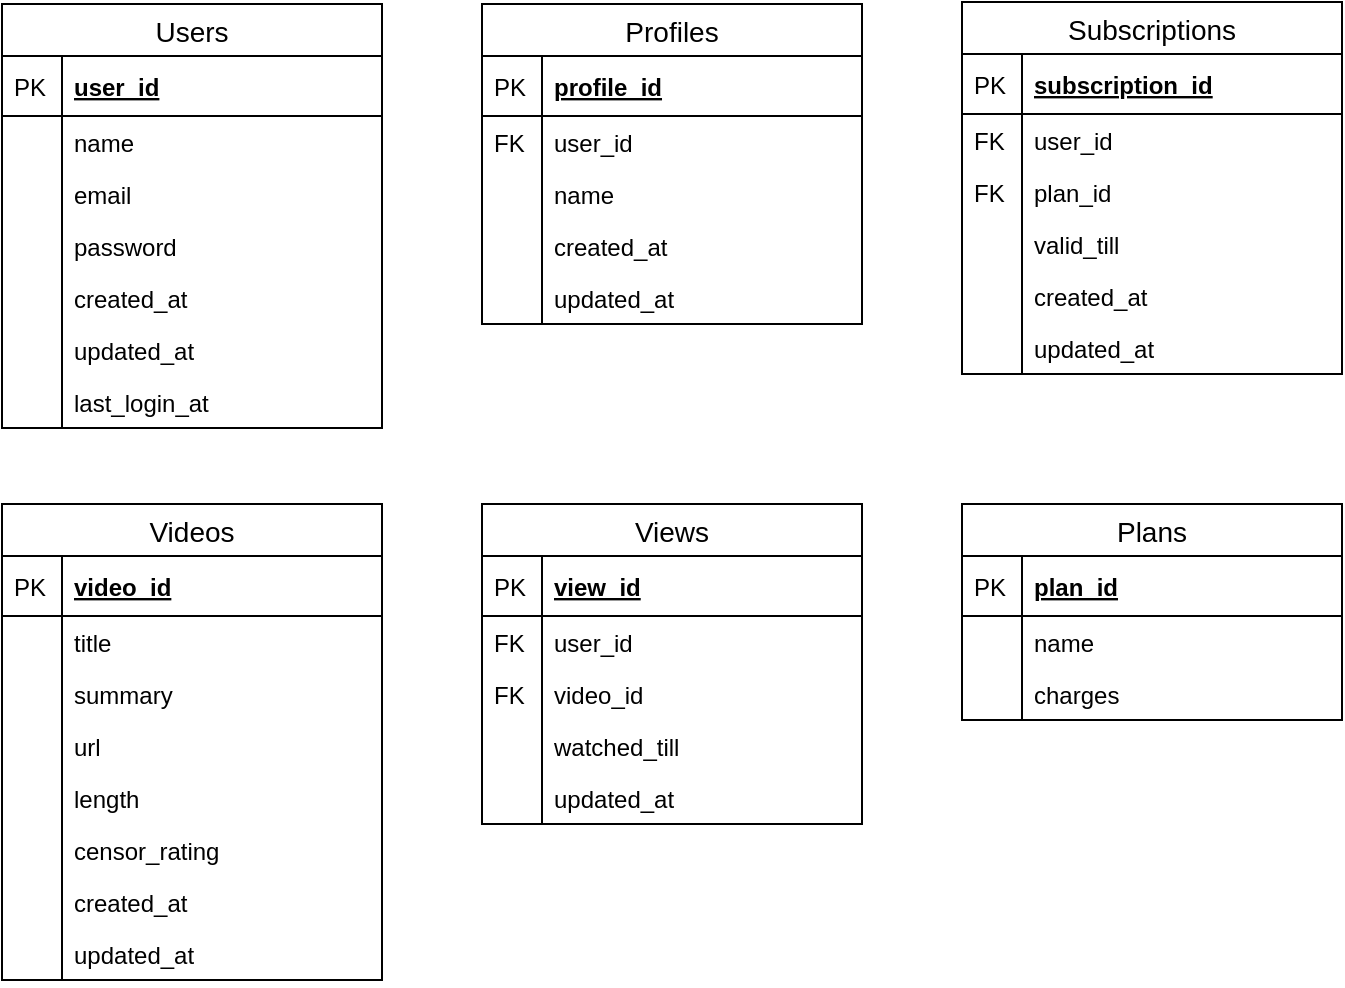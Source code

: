 <mxfile version="13.0.3" type="device"><diagram name="Page-1" id="2ca16b54-16f6-2749-3443-fa8db7711227"><mxGraphModel dx="1106" dy="770" grid="1" gridSize="10" guides="1" tooltips="1" connect="1" arrows="1" fold="1" page="1" pageScale="1" pageWidth="1100" pageHeight="850" background="#ffffff" math="0" shadow="0"><root><mxCell id="0"/><mxCell id="1" parent="0"/><mxCell id="wZ01EU4wjVxTFZmB7EkV-1" value="Users" style="swimlane;fontStyle=0;childLayout=stackLayout;horizontal=1;startSize=26;horizontalStack=0;resizeParent=1;resizeParentMax=0;resizeLast=0;collapsible=1;marginBottom=0;align=center;fontSize=14;" parent="1" vertex="1"><mxGeometry x="160" y="240" width="190" height="212" as="geometry"><mxRectangle x="160" y="240" width="70" height="26" as="alternateBounds"/></mxGeometry></mxCell><mxCell id="wZ01EU4wjVxTFZmB7EkV-2" value="user_id" style="shape=partialRectangle;top=0;left=0;right=0;bottom=1;align=left;verticalAlign=middle;fillColor=none;spacingLeft=34;spacingRight=4;overflow=hidden;rotatable=0;points=[[0,0.5],[1,0.5]];portConstraint=eastwest;dropTarget=0;fontStyle=5;fontSize=12;" parent="wZ01EU4wjVxTFZmB7EkV-1" vertex="1"><mxGeometry y="26" width="190" height="30" as="geometry"/></mxCell><mxCell id="wZ01EU4wjVxTFZmB7EkV-3" value="PK" style="shape=partialRectangle;top=0;left=0;bottom=0;fillColor=none;align=left;verticalAlign=middle;spacingLeft=4;spacingRight=4;overflow=hidden;rotatable=0;points=[];portConstraint=eastwest;part=1;fontSize=12;" parent="wZ01EU4wjVxTFZmB7EkV-2" vertex="1" connectable="0"><mxGeometry width="30" height="30" as="geometry"/></mxCell><mxCell id="wZ01EU4wjVxTFZmB7EkV-4" value="name" style="shape=partialRectangle;top=0;left=0;right=0;bottom=0;align=left;verticalAlign=top;fillColor=none;spacingLeft=34;spacingRight=4;overflow=hidden;rotatable=0;points=[[0,0.5],[1,0.5]];portConstraint=eastwest;dropTarget=0;fontSize=12;" parent="wZ01EU4wjVxTFZmB7EkV-1" vertex="1"><mxGeometry y="56" width="190" height="26" as="geometry"/></mxCell><mxCell id="wZ01EU4wjVxTFZmB7EkV-5" value="" style="shape=partialRectangle;top=0;left=0;bottom=0;fillColor=none;align=left;verticalAlign=top;spacingLeft=4;spacingRight=4;overflow=hidden;rotatable=0;points=[];portConstraint=eastwest;part=1;fontSize=12;" parent="wZ01EU4wjVxTFZmB7EkV-4" vertex="1" connectable="0"><mxGeometry width="30" height="26" as="geometry"/></mxCell><mxCell id="wZ01EU4wjVxTFZmB7EkV-6" value="email" style="shape=partialRectangle;top=0;left=0;right=0;bottom=0;align=left;verticalAlign=top;fillColor=none;spacingLeft=34;spacingRight=4;overflow=hidden;rotatable=0;points=[[0,0.5],[1,0.5]];portConstraint=eastwest;dropTarget=0;fontSize=12;" parent="wZ01EU4wjVxTFZmB7EkV-1" vertex="1"><mxGeometry y="82" width="190" height="26" as="geometry"/></mxCell><mxCell id="wZ01EU4wjVxTFZmB7EkV-7" value="" style="shape=partialRectangle;top=0;left=0;bottom=0;fillColor=none;align=left;verticalAlign=top;spacingLeft=4;spacingRight=4;overflow=hidden;rotatable=0;points=[];portConstraint=eastwest;part=1;fontSize=12;" parent="wZ01EU4wjVxTFZmB7EkV-6" vertex="1" connectable="0"><mxGeometry width="30" height="26" as="geometry"/></mxCell><mxCell id="wZ01EU4wjVxTFZmB7EkV-8" value="password" style="shape=partialRectangle;top=0;left=0;right=0;bottom=0;align=left;verticalAlign=top;fillColor=none;spacingLeft=34;spacingRight=4;overflow=hidden;rotatable=0;points=[[0,0.5],[1,0.5]];portConstraint=eastwest;dropTarget=0;fontSize=12;" parent="wZ01EU4wjVxTFZmB7EkV-1" vertex="1"><mxGeometry y="108" width="190" height="26" as="geometry"/></mxCell><mxCell id="wZ01EU4wjVxTFZmB7EkV-9" value="" style="shape=partialRectangle;top=0;left=0;bottom=0;fillColor=none;align=left;verticalAlign=top;spacingLeft=4;spacingRight=4;overflow=hidden;rotatable=0;points=[];portConstraint=eastwest;part=1;fontSize=12;" parent="wZ01EU4wjVxTFZmB7EkV-8" vertex="1" connectable="0"><mxGeometry width="30" height="26" as="geometry"/></mxCell><mxCell id="wZ01EU4wjVxTFZmB7EkV-13" value="created_at" style="shape=partialRectangle;top=0;left=0;right=0;bottom=0;align=left;verticalAlign=top;fillColor=none;spacingLeft=34;spacingRight=4;overflow=hidden;rotatable=0;points=[[0,0.5],[1,0.5]];portConstraint=eastwest;dropTarget=0;fontSize=12;" parent="wZ01EU4wjVxTFZmB7EkV-1" vertex="1"><mxGeometry y="134" width="190" height="26" as="geometry"/></mxCell><mxCell id="wZ01EU4wjVxTFZmB7EkV-14" value="" style="shape=partialRectangle;top=0;left=0;bottom=0;fillColor=none;align=left;verticalAlign=top;spacingLeft=4;spacingRight=4;overflow=hidden;rotatable=0;points=[];portConstraint=eastwest;part=1;fontSize=12;" parent="wZ01EU4wjVxTFZmB7EkV-13" vertex="1" connectable="0"><mxGeometry width="30" height="26" as="geometry"/></mxCell><mxCell id="wZ01EU4wjVxTFZmB7EkV-19" value="updated_at" style="shape=partialRectangle;top=0;left=0;right=0;bottom=0;align=left;verticalAlign=top;fillColor=none;spacingLeft=34;spacingRight=4;overflow=hidden;rotatable=0;points=[[0,0.5],[1,0.5]];portConstraint=eastwest;dropTarget=0;fontSize=12;" parent="wZ01EU4wjVxTFZmB7EkV-1" vertex="1"><mxGeometry y="160" width="190" height="26" as="geometry"/></mxCell><mxCell id="wZ01EU4wjVxTFZmB7EkV-20" value="" style="shape=partialRectangle;top=0;left=0;bottom=0;fillColor=none;align=left;verticalAlign=top;spacingLeft=4;spacingRight=4;overflow=hidden;rotatable=0;points=[];portConstraint=eastwest;part=1;fontSize=12;" parent="wZ01EU4wjVxTFZmB7EkV-19" vertex="1" connectable="0"><mxGeometry width="30" height="26" as="geometry"/></mxCell><mxCell id="wZ01EU4wjVxTFZmB7EkV-17" value="last_login_at" style="shape=partialRectangle;top=0;left=0;right=0;bottom=0;align=left;verticalAlign=top;fillColor=none;spacingLeft=34;spacingRight=4;overflow=hidden;rotatable=0;points=[[0,0.5],[1,0.5]];portConstraint=eastwest;dropTarget=0;fontSize=12;" parent="wZ01EU4wjVxTFZmB7EkV-1" vertex="1"><mxGeometry y="186" width="190" height="26" as="geometry"/></mxCell><mxCell id="wZ01EU4wjVxTFZmB7EkV-18" value="" style="shape=partialRectangle;top=0;left=0;bottom=0;fillColor=none;align=left;verticalAlign=top;spacingLeft=4;spacingRight=4;overflow=hidden;rotatable=0;points=[];portConstraint=eastwest;part=1;fontSize=12;" parent="wZ01EU4wjVxTFZmB7EkV-17" vertex="1" connectable="0"><mxGeometry width="30" height="26" as="geometry"/></mxCell><mxCell id="wZ01EU4wjVxTFZmB7EkV-21" value="Profiles" style="swimlane;fontStyle=0;childLayout=stackLayout;horizontal=1;startSize=26;horizontalStack=0;resizeParent=1;resizeParentMax=0;resizeLast=0;collapsible=1;marginBottom=0;align=center;fontSize=14;" parent="1" vertex="1"><mxGeometry x="400" y="240" width="190" height="160" as="geometry"/></mxCell><mxCell id="wZ01EU4wjVxTFZmB7EkV-22" value="profile_id" style="shape=partialRectangle;top=0;left=0;right=0;bottom=1;align=left;verticalAlign=middle;fillColor=none;spacingLeft=34;spacingRight=4;overflow=hidden;rotatable=0;points=[[0,0.5],[1,0.5]];portConstraint=eastwest;dropTarget=0;fontStyle=5;fontSize=12;" parent="wZ01EU4wjVxTFZmB7EkV-21" vertex="1"><mxGeometry y="26" width="190" height="30" as="geometry"/></mxCell><mxCell id="wZ01EU4wjVxTFZmB7EkV-23" value="PK" style="shape=partialRectangle;top=0;left=0;bottom=0;fillColor=none;align=left;verticalAlign=middle;spacingLeft=4;spacingRight=4;overflow=hidden;rotatable=0;points=[];portConstraint=eastwest;part=1;fontSize=12;" parent="wZ01EU4wjVxTFZmB7EkV-22" vertex="1" connectable="0"><mxGeometry width="30" height="30" as="geometry"/></mxCell><mxCell id="wZ01EU4wjVxTFZmB7EkV-24" value="user_id" style="shape=partialRectangle;top=0;left=0;right=0;bottom=0;align=left;verticalAlign=top;fillColor=none;spacingLeft=34;spacingRight=4;overflow=hidden;rotatable=0;points=[[0,0.5],[1,0.5]];portConstraint=eastwest;dropTarget=0;fontSize=12;" parent="wZ01EU4wjVxTFZmB7EkV-21" vertex="1"><mxGeometry y="56" width="190" height="26" as="geometry"/></mxCell><mxCell id="wZ01EU4wjVxTFZmB7EkV-25" value="FK" style="shape=partialRectangle;top=0;left=0;bottom=0;fillColor=none;align=left;verticalAlign=top;spacingLeft=4;spacingRight=4;overflow=hidden;rotatable=0;points=[];portConstraint=eastwest;part=1;fontSize=12;" parent="wZ01EU4wjVxTFZmB7EkV-24" vertex="1" connectable="0"><mxGeometry width="30" height="26" as="geometry"/></mxCell><mxCell id="wZ01EU4wjVxTFZmB7EkV-26" value="name" style="shape=partialRectangle;top=0;left=0;right=0;bottom=0;align=left;verticalAlign=top;fillColor=none;spacingLeft=34;spacingRight=4;overflow=hidden;rotatable=0;points=[[0,0.5],[1,0.5]];portConstraint=eastwest;dropTarget=0;fontSize=12;" parent="wZ01EU4wjVxTFZmB7EkV-21" vertex="1"><mxGeometry y="82" width="190" height="26" as="geometry"/></mxCell><mxCell id="wZ01EU4wjVxTFZmB7EkV-27" value="" style="shape=partialRectangle;top=0;left=0;bottom=0;fillColor=none;align=left;verticalAlign=top;spacingLeft=4;spacingRight=4;overflow=hidden;rotatable=0;points=[];portConstraint=eastwest;part=1;fontSize=12;" parent="wZ01EU4wjVxTFZmB7EkV-26" vertex="1" connectable="0"><mxGeometry width="30" height="26" as="geometry"/></mxCell><mxCell id="wZ01EU4wjVxTFZmB7EkV-28" value="created_at" style="shape=partialRectangle;top=0;left=0;right=0;bottom=0;align=left;verticalAlign=top;fillColor=none;spacingLeft=34;spacingRight=4;overflow=hidden;rotatable=0;points=[[0,0.5],[1,0.5]];portConstraint=eastwest;dropTarget=0;fontSize=12;" parent="wZ01EU4wjVxTFZmB7EkV-21" vertex="1"><mxGeometry y="108" width="190" height="26" as="geometry"/></mxCell><mxCell id="wZ01EU4wjVxTFZmB7EkV-29" value="" style="shape=partialRectangle;top=0;left=0;bottom=0;fillColor=none;align=left;verticalAlign=top;spacingLeft=4;spacingRight=4;overflow=hidden;rotatable=0;points=[];portConstraint=eastwest;part=1;fontSize=12;" parent="wZ01EU4wjVxTFZmB7EkV-28" vertex="1" connectable="0"><mxGeometry width="30" height="26" as="geometry"/></mxCell><mxCell id="wZ01EU4wjVxTFZmB7EkV-34" value="updated_at" style="shape=partialRectangle;top=0;left=0;right=0;bottom=0;align=left;verticalAlign=top;fillColor=none;spacingLeft=34;spacingRight=4;overflow=hidden;rotatable=0;points=[[0,0.5],[1,0.5]];portConstraint=eastwest;dropTarget=0;fontSize=12;" parent="wZ01EU4wjVxTFZmB7EkV-21" vertex="1"><mxGeometry y="134" width="190" height="26" as="geometry"/></mxCell><mxCell id="wZ01EU4wjVxTFZmB7EkV-35" value="" style="shape=partialRectangle;top=0;left=0;bottom=0;fillColor=none;align=left;verticalAlign=top;spacingLeft=4;spacingRight=4;overflow=hidden;rotatable=0;points=[];portConstraint=eastwest;part=1;fontSize=12;" parent="wZ01EU4wjVxTFZmB7EkV-34" vertex="1" connectable="0"><mxGeometry width="30" height="26" as="geometry"/></mxCell><mxCell id="wZ01EU4wjVxTFZmB7EkV-37" value="Plans" style="swimlane;fontStyle=0;childLayout=stackLayout;horizontal=1;startSize=26;horizontalStack=0;resizeParent=1;resizeParentMax=0;resizeLast=0;collapsible=1;marginBottom=0;align=center;fontSize=14;" parent="1" vertex="1"><mxGeometry x="640" y="490" width="190" height="108" as="geometry"/></mxCell><mxCell id="wZ01EU4wjVxTFZmB7EkV-38" value="plan_id" style="shape=partialRectangle;top=0;left=0;right=0;bottom=1;align=left;verticalAlign=middle;fillColor=none;spacingLeft=34;spacingRight=4;overflow=hidden;rotatable=0;points=[[0,0.5],[1,0.5]];portConstraint=eastwest;dropTarget=0;fontStyle=5;fontSize=12;" parent="wZ01EU4wjVxTFZmB7EkV-37" vertex="1"><mxGeometry y="26" width="190" height="30" as="geometry"/></mxCell><mxCell id="wZ01EU4wjVxTFZmB7EkV-39" value="PK" style="shape=partialRectangle;top=0;left=0;bottom=0;fillColor=none;align=left;verticalAlign=middle;spacingLeft=4;spacingRight=4;overflow=hidden;rotatable=0;points=[];portConstraint=eastwest;part=1;fontSize=12;" parent="wZ01EU4wjVxTFZmB7EkV-38" vertex="1" connectable="0"><mxGeometry width="30" height="30" as="geometry"/></mxCell><mxCell id="wZ01EU4wjVxTFZmB7EkV-40" value="name" style="shape=partialRectangle;top=0;left=0;right=0;bottom=0;align=left;verticalAlign=top;fillColor=none;spacingLeft=34;spacingRight=4;overflow=hidden;rotatable=0;points=[[0,0.5],[1,0.5]];portConstraint=eastwest;dropTarget=0;fontSize=12;" parent="wZ01EU4wjVxTFZmB7EkV-37" vertex="1"><mxGeometry y="56" width="190" height="26" as="geometry"/></mxCell><mxCell id="wZ01EU4wjVxTFZmB7EkV-41" value="" style="shape=partialRectangle;top=0;left=0;bottom=0;fillColor=none;align=left;verticalAlign=top;spacingLeft=4;spacingRight=4;overflow=hidden;rotatable=0;points=[];portConstraint=eastwest;part=1;fontSize=12;" parent="wZ01EU4wjVxTFZmB7EkV-40" vertex="1" connectable="0"><mxGeometry width="30" height="26" as="geometry"/></mxCell><mxCell id="wZ01EU4wjVxTFZmB7EkV-42" value="charges" style="shape=partialRectangle;top=0;left=0;right=0;bottom=0;align=left;verticalAlign=top;fillColor=none;spacingLeft=34;spacingRight=4;overflow=hidden;rotatable=0;points=[[0,0.5],[1,0.5]];portConstraint=eastwest;dropTarget=0;fontSize=12;" parent="wZ01EU4wjVxTFZmB7EkV-37" vertex="1"><mxGeometry y="82" width="190" height="26" as="geometry"/></mxCell><mxCell id="wZ01EU4wjVxTFZmB7EkV-43" value="" style="shape=partialRectangle;top=0;left=0;bottom=0;fillColor=none;align=left;verticalAlign=top;spacingLeft=4;spacingRight=4;overflow=hidden;rotatable=0;points=[];portConstraint=eastwest;part=1;fontSize=12;" parent="wZ01EU4wjVxTFZmB7EkV-42" vertex="1" connectable="0"><mxGeometry width="30" height="26" as="geometry"/></mxCell><mxCell id="wZ01EU4wjVxTFZmB7EkV-48" value="Subscriptions" style="swimlane;fontStyle=0;childLayout=stackLayout;horizontal=1;startSize=26;horizontalStack=0;resizeParent=1;resizeParentMax=0;resizeLast=0;collapsible=1;marginBottom=0;align=center;fontSize=14;" parent="1" vertex="1"><mxGeometry x="640" y="239" width="190" height="186" as="geometry"/></mxCell><mxCell id="wZ01EU4wjVxTFZmB7EkV-49" value="subscription_id" style="shape=partialRectangle;top=0;left=0;right=0;bottom=1;align=left;verticalAlign=middle;fillColor=none;spacingLeft=34;spacingRight=4;overflow=hidden;rotatable=0;points=[[0,0.5],[1,0.5]];portConstraint=eastwest;dropTarget=0;fontStyle=5;fontSize=12;" parent="wZ01EU4wjVxTFZmB7EkV-48" vertex="1"><mxGeometry y="26" width="190" height="30" as="geometry"/></mxCell><mxCell id="wZ01EU4wjVxTFZmB7EkV-50" value="PK" style="shape=partialRectangle;top=0;left=0;bottom=0;fillColor=none;align=left;verticalAlign=middle;spacingLeft=4;spacingRight=4;overflow=hidden;rotatable=0;points=[];portConstraint=eastwest;part=1;fontSize=12;" parent="wZ01EU4wjVxTFZmB7EkV-49" vertex="1" connectable="0"><mxGeometry width="30" height="30" as="geometry"/></mxCell><mxCell id="wZ01EU4wjVxTFZmB7EkV-51" value="user_id" style="shape=partialRectangle;top=0;left=0;right=0;bottom=0;align=left;verticalAlign=top;fillColor=none;spacingLeft=34;spacingRight=4;overflow=hidden;rotatable=0;points=[[0,0.5],[1,0.5]];portConstraint=eastwest;dropTarget=0;fontSize=12;" parent="wZ01EU4wjVxTFZmB7EkV-48" vertex="1"><mxGeometry y="56" width="190" height="26" as="geometry"/></mxCell><mxCell id="wZ01EU4wjVxTFZmB7EkV-52" value="FK" style="shape=partialRectangle;top=0;left=0;bottom=0;fillColor=none;align=left;verticalAlign=top;spacingLeft=4;spacingRight=4;overflow=hidden;rotatable=0;points=[];portConstraint=eastwest;part=1;fontSize=12;" parent="wZ01EU4wjVxTFZmB7EkV-51" vertex="1" connectable="0"><mxGeometry width="30" height="26" as="geometry"/></mxCell><mxCell id="wZ01EU4wjVxTFZmB7EkV-53" value="plan_id" style="shape=partialRectangle;top=0;left=0;right=0;bottom=0;align=left;verticalAlign=top;fillColor=none;spacingLeft=34;spacingRight=4;overflow=hidden;rotatable=0;points=[[0,0.5],[1,0.5]];portConstraint=eastwest;dropTarget=0;fontSize=12;" parent="wZ01EU4wjVxTFZmB7EkV-48" vertex="1"><mxGeometry y="82" width="190" height="26" as="geometry"/></mxCell><mxCell id="wZ01EU4wjVxTFZmB7EkV-54" value="FK" style="shape=partialRectangle;top=0;left=0;bottom=0;fillColor=none;align=left;verticalAlign=top;spacingLeft=4;spacingRight=4;overflow=hidden;rotatable=0;points=[];portConstraint=eastwest;part=1;fontSize=12;" parent="wZ01EU4wjVxTFZmB7EkV-53" vertex="1" connectable="0"><mxGeometry width="30" height="26" as="geometry"/></mxCell><mxCell id="wZ01EU4wjVxTFZmB7EkV-55" value="valid_till" style="shape=partialRectangle;top=0;left=0;right=0;bottom=0;align=left;verticalAlign=top;fillColor=none;spacingLeft=34;spacingRight=4;overflow=hidden;rotatable=0;points=[[0,0.5],[1,0.5]];portConstraint=eastwest;dropTarget=0;fontSize=12;" parent="wZ01EU4wjVxTFZmB7EkV-48" vertex="1"><mxGeometry y="108" width="190" height="26" as="geometry"/></mxCell><mxCell id="wZ01EU4wjVxTFZmB7EkV-56" value="" style="shape=partialRectangle;top=0;left=0;bottom=0;fillColor=none;align=left;verticalAlign=top;spacingLeft=4;spacingRight=4;overflow=hidden;rotatable=0;points=[];portConstraint=eastwest;part=1;fontSize=12;" parent="wZ01EU4wjVxTFZmB7EkV-55" vertex="1" connectable="0"><mxGeometry width="30" height="26" as="geometry"/></mxCell><mxCell id="wZ01EU4wjVxTFZmB7EkV-57" value="created_at" style="shape=partialRectangle;top=0;left=0;right=0;bottom=0;align=left;verticalAlign=top;fillColor=none;spacingLeft=34;spacingRight=4;overflow=hidden;rotatable=0;points=[[0,0.5],[1,0.5]];portConstraint=eastwest;dropTarget=0;fontSize=12;" parent="wZ01EU4wjVxTFZmB7EkV-48" vertex="1"><mxGeometry y="134" width="190" height="26" as="geometry"/></mxCell><mxCell id="wZ01EU4wjVxTFZmB7EkV-58" value="" style="shape=partialRectangle;top=0;left=0;bottom=0;fillColor=none;align=left;verticalAlign=top;spacingLeft=4;spacingRight=4;overflow=hidden;rotatable=0;points=[];portConstraint=eastwest;part=1;fontSize=12;" parent="wZ01EU4wjVxTFZmB7EkV-57" vertex="1" connectable="0"><mxGeometry width="30" height="26" as="geometry"/></mxCell><mxCell id="wZ01EU4wjVxTFZmB7EkV-59" value="updated_at" style="shape=partialRectangle;top=0;left=0;right=0;bottom=0;align=left;verticalAlign=top;fillColor=none;spacingLeft=34;spacingRight=4;overflow=hidden;rotatable=0;points=[[0,0.5],[1,0.5]];portConstraint=eastwest;dropTarget=0;fontSize=12;" parent="wZ01EU4wjVxTFZmB7EkV-48" vertex="1"><mxGeometry y="160" width="190" height="26" as="geometry"/></mxCell><mxCell id="wZ01EU4wjVxTFZmB7EkV-60" value="" style="shape=partialRectangle;top=0;left=0;bottom=0;fillColor=none;align=left;verticalAlign=top;spacingLeft=4;spacingRight=4;overflow=hidden;rotatable=0;points=[];portConstraint=eastwest;part=1;fontSize=12;" parent="wZ01EU4wjVxTFZmB7EkV-59" vertex="1" connectable="0"><mxGeometry width="30" height="26" as="geometry"/></mxCell><mxCell id="wZ01EU4wjVxTFZmB7EkV-61" value="Videos" style="swimlane;fontStyle=0;childLayout=stackLayout;horizontal=1;startSize=26;horizontalStack=0;resizeParent=1;resizeParentMax=0;resizeLast=0;collapsible=1;marginBottom=0;align=center;fontSize=14;" parent="1" vertex="1"><mxGeometry x="160" y="490" width="190" height="238" as="geometry"><mxRectangle x="160" y="240" width="70" height="26" as="alternateBounds"/></mxGeometry></mxCell><mxCell id="wZ01EU4wjVxTFZmB7EkV-62" value="video_id" style="shape=partialRectangle;top=0;left=0;right=0;bottom=1;align=left;verticalAlign=middle;fillColor=none;spacingLeft=34;spacingRight=4;overflow=hidden;rotatable=0;points=[[0,0.5],[1,0.5]];portConstraint=eastwest;dropTarget=0;fontStyle=5;fontSize=12;" parent="wZ01EU4wjVxTFZmB7EkV-61" vertex="1"><mxGeometry y="26" width="190" height="30" as="geometry"/></mxCell><mxCell id="wZ01EU4wjVxTFZmB7EkV-63" value="PK" style="shape=partialRectangle;top=0;left=0;bottom=0;fillColor=none;align=left;verticalAlign=middle;spacingLeft=4;spacingRight=4;overflow=hidden;rotatable=0;points=[];portConstraint=eastwest;part=1;fontSize=12;" parent="wZ01EU4wjVxTFZmB7EkV-62" vertex="1" connectable="0"><mxGeometry width="30" height="30" as="geometry"/></mxCell><mxCell id="wZ01EU4wjVxTFZmB7EkV-64" value="title" style="shape=partialRectangle;top=0;left=0;right=0;bottom=0;align=left;verticalAlign=top;fillColor=none;spacingLeft=34;spacingRight=4;overflow=hidden;rotatable=0;points=[[0,0.5],[1,0.5]];portConstraint=eastwest;dropTarget=0;fontSize=12;" parent="wZ01EU4wjVxTFZmB7EkV-61" vertex="1"><mxGeometry y="56" width="190" height="26" as="geometry"/></mxCell><mxCell id="wZ01EU4wjVxTFZmB7EkV-65" value="" style="shape=partialRectangle;top=0;left=0;bottom=0;fillColor=none;align=left;verticalAlign=top;spacingLeft=4;spacingRight=4;overflow=hidden;rotatable=0;points=[];portConstraint=eastwest;part=1;fontSize=12;" parent="wZ01EU4wjVxTFZmB7EkV-64" vertex="1" connectable="0"><mxGeometry width="30" height="26" as="geometry"/></mxCell><mxCell id="wZ01EU4wjVxTFZmB7EkV-66" value="summary" style="shape=partialRectangle;top=0;left=0;right=0;bottom=0;align=left;verticalAlign=top;fillColor=none;spacingLeft=34;spacingRight=4;overflow=hidden;rotatable=0;points=[[0,0.5],[1,0.5]];portConstraint=eastwest;dropTarget=0;fontSize=12;" parent="wZ01EU4wjVxTFZmB7EkV-61" vertex="1"><mxGeometry y="82" width="190" height="26" as="geometry"/></mxCell><mxCell id="wZ01EU4wjVxTFZmB7EkV-67" value="" style="shape=partialRectangle;top=0;left=0;bottom=0;fillColor=none;align=left;verticalAlign=top;spacingLeft=4;spacingRight=4;overflow=hidden;rotatable=0;points=[];portConstraint=eastwest;part=1;fontSize=12;" parent="wZ01EU4wjVxTFZmB7EkV-66" vertex="1" connectable="0"><mxGeometry width="30" height="26" as="geometry"/></mxCell><mxCell id="wZ01EU4wjVxTFZmB7EkV-68" value="url" style="shape=partialRectangle;top=0;left=0;right=0;bottom=0;align=left;verticalAlign=top;fillColor=none;spacingLeft=34;spacingRight=4;overflow=hidden;rotatable=0;points=[[0,0.5],[1,0.5]];portConstraint=eastwest;dropTarget=0;fontSize=12;" parent="wZ01EU4wjVxTFZmB7EkV-61" vertex="1"><mxGeometry y="108" width="190" height="26" as="geometry"/></mxCell><mxCell id="wZ01EU4wjVxTFZmB7EkV-69" value="" style="shape=partialRectangle;top=0;left=0;bottom=0;fillColor=none;align=left;verticalAlign=top;spacingLeft=4;spacingRight=4;overflow=hidden;rotatable=0;points=[];portConstraint=eastwest;part=1;fontSize=12;" parent="wZ01EU4wjVxTFZmB7EkV-68" vertex="1" connectable="0"><mxGeometry width="30" height="26" as="geometry"/></mxCell><mxCell id="wZ01EU4wjVxTFZmB7EkV-70" value="length" style="shape=partialRectangle;top=0;left=0;right=0;bottom=0;align=left;verticalAlign=top;fillColor=none;spacingLeft=34;spacingRight=4;overflow=hidden;rotatable=0;points=[[0,0.5],[1,0.5]];portConstraint=eastwest;dropTarget=0;fontSize=12;" parent="wZ01EU4wjVxTFZmB7EkV-61" vertex="1"><mxGeometry y="134" width="190" height="26" as="geometry"/></mxCell><mxCell id="wZ01EU4wjVxTFZmB7EkV-71" value="" style="shape=partialRectangle;top=0;left=0;bottom=0;fillColor=none;align=left;verticalAlign=top;spacingLeft=4;spacingRight=4;overflow=hidden;rotatable=0;points=[];portConstraint=eastwest;part=1;fontSize=12;" parent="wZ01EU4wjVxTFZmB7EkV-70" vertex="1" connectable="0"><mxGeometry width="30" height="26" as="geometry"/></mxCell><mxCell id="wZ01EU4wjVxTFZmB7EkV-72" value="censor_rating" style="shape=partialRectangle;top=0;left=0;right=0;bottom=0;align=left;verticalAlign=top;fillColor=none;spacingLeft=34;spacingRight=4;overflow=hidden;rotatable=0;points=[[0,0.5],[1,0.5]];portConstraint=eastwest;dropTarget=0;fontSize=12;" parent="wZ01EU4wjVxTFZmB7EkV-61" vertex="1"><mxGeometry y="160" width="190" height="26" as="geometry"/></mxCell><mxCell id="wZ01EU4wjVxTFZmB7EkV-73" value="" style="shape=partialRectangle;top=0;left=0;bottom=0;fillColor=none;align=left;verticalAlign=top;spacingLeft=4;spacingRight=4;overflow=hidden;rotatable=0;points=[];portConstraint=eastwest;part=1;fontSize=12;" parent="wZ01EU4wjVxTFZmB7EkV-72" vertex="1" connectable="0"><mxGeometry width="30" height="26" as="geometry"/></mxCell><mxCell id="wZ01EU4wjVxTFZmB7EkV-74" value="created_at" style="shape=partialRectangle;top=0;left=0;right=0;bottom=0;align=left;verticalAlign=top;fillColor=none;spacingLeft=34;spacingRight=4;overflow=hidden;rotatable=0;points=[[0,0.5],[1,0.5]];portConstraint=eastwest;dropTarget=0;fontSize=12;" parent="wZ01EU4wjVxTFZmB7EkV-61" vertex="1"><mxGeometry y="186" width="190" height="26" as="geometry"/></mxCell><mxCell id="wZ01EU4wjVxTFZmB7EkV-75" value="" style="shape=partialRectangle;top=0;left=0;bottom=0;fillColor=none;align=left;verticalAlign=top;spacingLeft=4;spacingRight=4;overflow=hidden;rotatable=0;points=[];portConstraint=eastwest;part=1;fontSize=12;" parent="wZ01EU4wjVxTFZmB7EkV-74" vertex="1" connectable="0"><mxGeometry width="30" height="26" as="geometry"/></mxCell><mxCell id="wZ01EU4wjVxTFZmB7EkV-87" value="updated_at" style="shape=partialRectangle;top=0;left=0;right=0;bottom=0;align=left;verticalAlign=top;fillColor=none;spacingLeft=34;spacingRight=4;overflow=hidden;rotatable=0;points=[[0,0.5],[1,0.5]];portConstraint=eastwest;dropTarget=0;fontSize=12;" parent="wZ01EU4wjVxTFZmB7EkV-61" vertex="1"><mxGeometry y="212" width="190" height="26" as="geometry"/></mxCell><mxCell id="wZ01EU4wjVxTFZmB7EkV-88" value="" style="shape=partialRectangle;top=0;left=0;bottom=0;fillColor=none;align=left;verticalAlign=top;spacingLeft=4;spacingRight=4;overflow=hidden;rotatable=0;points=[];portConstraint=eastwest;part=1;fontSize=12;" parent="wZ01EU4wjVxTFZmB7EkV-87" vertex="1" connectable="0"><mxGeometry width="30" height="26" as="geometry"/></mxCell><mxCell id="wZ01EU4wjVxTFZmB7EkV-76" value="Views" style="swimlane;fontStyle=0;childLayout=stackLayout;horizontal=1;startSize=26;horizontalStack=0;resizeParent=1;resizeParentMax=0;resizeLast=0;collapsible=1;marginBottom=0;align=center;fontSize=14;" parent="1" vertex="1"><mxGeometry x="400" y="490" width="190" height="160" as="geometry"/></mxCell><mxCell id="wZ01EU4wjVxTFZmB7EkV-77" value="view_id" style="shape=partialRectangle;top=0;left=0;right=0;bottom=1;align=left;verticalAlign=middle;fillColor=none;spacingLeft=34;spacingRight=4;overflow=hidden;rotatable=0;points=[[0,0.5],[1,0.5]];portConstraint=eastwest;dropTarget=0;fontStyle=5;fontSize=12;" parent="wZ01EU4wjVxTFZmB7EkV-76" vertex="1"><mxGeometry y="26" width="190" height="30" as="geometry"/></mxCell><mxCell id="wZ01EU4wjVxTFZmB7EkV-78" value="PK" style="shape=partialRectangle;top=0;left=0;bottom=0;fillColor=none;align=left;verticalAlign=middle;spacingLeft=4;spacingRight=4;overflow=hidden;rotatable=0;points=[];portConstraint=eastwest;part=1;fontSize=12;" parent="wZ01EU4wjVxTFZmB7EkV-77" vertex="1" connectable="0"><mxGeometry width="30" height="30" as="geometry"/></mxCell><mxCell id="wZ01EU4wjVxTFZmB7EkV-79" value="user_id" style="shape=partialRectangle;top=0;left=0;right=0;bottom=0;align=left;verticalAlign=top;fillColor=none;spacingLeft=34;spacingRight=4;overflow=hidden;rotatable=0;points=[[0,0.5],[1,0.5]];portConstraint=eastwest;dropTarget=0;fontSize=12;" parent="wZ01EU4wjVxTFZmB7EkV-76" vertex="1"><mxGeometry y="56" width="190" height="26" as="geometry"/></mxCell><mxCell id="wZ01EU4wjVxTFZmB7EkV-80" value="FK" style="shape=partialRectangle;top=0;left=0;bottom=0;fillColor=none;align=left;verticalAlign=top;spacingLeft=4;spacingRight=4;overflow=hidden;rotatable=0;points=[];portConstraint=eastwest;part=1;fontSize=12;" parent="wZ01EU4wjVxTFZmB7EkV-79" vertex="1" connectable="0"><mxGeometry width="30" height="26" as="geometry"/></mxCell><mxCell id="wZ01EU4wjVxTFZmB7EkV-81" value="video_id" style="shape=partialRectangle;top=0;left=0;right=0;bottom=0;align=left;verticalAlign=top;fillColor=none;spacingLeft=34;spacingRight=4;overflow=hidden;rotatable=0;points=[[0,0.5],[1,0.5]];portConstraint=eastwest;dropTarget=0;fontSize=12;" parent="wZ01EU4wjVxTFZmB7EkV-76" vertex="1"><mxGeometry y="82" width="190" height="26" as="geometry"/></mxCell><mxCell id="wZ01EU4wjVxTFZmB7EkV-82" value="FK" style="shape=partialRectangle;top=0;left=0;bottom=0;fillColor=none;align=left;verticalAlign=top;spacingLeft=4;spacingRight=4;overflow=hidden;rotatable=0;points=[];portConstraint=eastwest;part=1;fontSize=12;" parent="wZ01EU4wjVxTFZmB7EkV-81" vertex="1" connectable="0"><mxGeometry width="30" height="26" as="geometry"/></mxCell><mxCell id="wZ01EU4wjVxTFZmB7EkV-83" value="watched_till" style="shape=partialRectangle;top=0;left=0;right=0;bottom=0;align=left;verticalAlign=top;fillColor=none;spacingLeft=34;spacingRight=4;overflow=hidden;rotatable=0;points=[[0,0.5],[1,0.5]];portConstraint=eastwest;dropTarget=0;fontSize=12;" parent="wZ01EU4wjVxTFZmB7EkV-76" vertex="1"><mxGeometry y="108" width="190" height="26" as="geometry"/></mxCell><mxCell id="wZ01EU4wjVxTFZmB7EkV-84" value="" style="shape=partialRectangle;top=0;left=0;bottom=0;fillColor=none;align=left;verticalAlign=top;spacingLeft=4;spacingRight=4;overflow=hidden;rotatable=0;points=[];portConstraint=eastwest;part=1;fontSize=12;" parent="wZ01EU4wjVxTFZmB7EkV-83" vertex="1" connectable="0"><mxGeometry width="30" height="26" as="geometry"/></mxCell><mxCell id="wZ01EU4wjVxTFZmB7EkV-85" value="updated_at" style="shape=partialRectangle;top=0;left=0;right=0;bottom=0;align=left;verticalAlign=top;fillColor=none;spacingLeft=34;spacingRight=4;overflow=hidden;rotatable=0;points=[[0,0.5],[1,0.5]];portConstraint=eastwest;dropTarget=0;fontSize=12;" parent="wZ01EU4wjVxTFZmB7EkV-76" vertex="1"><mxGeometry y="134" width="190" height="26" as="geometry"/></mxCell><mxCell id="wZ01EU4wjVxTFZmB7EkV-86" value="" style="shape=partialRectangle;top=0;left=0;bottom=0;fillColor=none;align=left;verticalAlign=top;spacingLeft=4;spacingRight=4;overflow=hidden;rotatable=0;points=[];portConstraint=eastwest;part=1;fontSize=12;" parent="wZ01EU4wjVxTFZmB7EkV-85" vertex="1" connectable="0"><mxGeometry width="30" height="26" as="geometry"/></mxCell></root></mxGraphModel></diagram></mxfile>